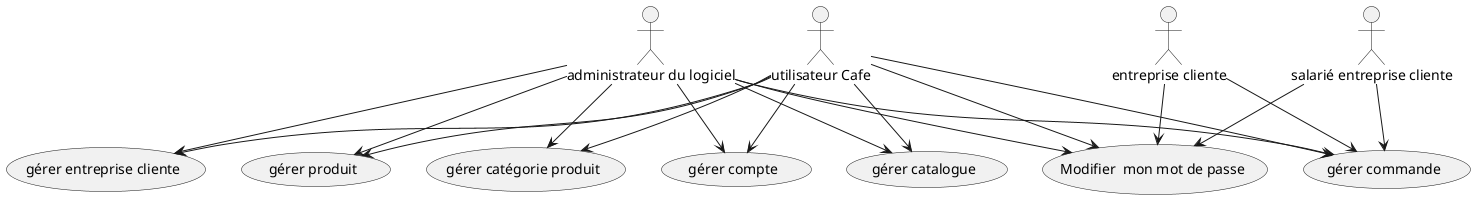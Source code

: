 @startuml

usecase (gérer compte) as UC_Gerer_Compte
usecase (gérer catalogue) as UC_Gerer_Catalogue
usecase (gérer entreprise cliente) as UC_Gerer_Entreprise
usecase (gérer commande) as UC_Gerer_Commande

usecase (Modifier  mon mot de passe) as UC_MDP
usecase (gérer produit) as UC_G_Produit
usecase (gérer catégorie produit) as UC_G_Cat_Produit



actor :administrateur du logiciel: as admin
actor :utilisateur Cafe: as userCafe
actor :entreprise cliente: as entreprise
actor :salarié entreprise cliente: as salarie

admin --> UC_Gerer_Catalogue
admin --> UC_Gerer_Entreprise
admin --> UC_G_Cat_Produit
admin --> UC_Gerer_Commande
admin --> UC_G_Produit
admin --> UC_MDP
admin --> UC_Gerer_Compte

entreprise --> UC_Gerer_Commande
entreprise --> UC_MDP

userCafe --> UC_Gerer_Catalogue
userCafe --> UC_Gerer_Entreprise
userCafe --> UC_G_Cat_Produit
userCafe --> UC_Gerer_Commande
userCafe --> UC_G_Produit
userCafe --> UC_MDP
userCafe --> UC_Gerer_Compte

salarie --> UC_MDP
salarie --> UC_Gerer_Commande

@enduml
